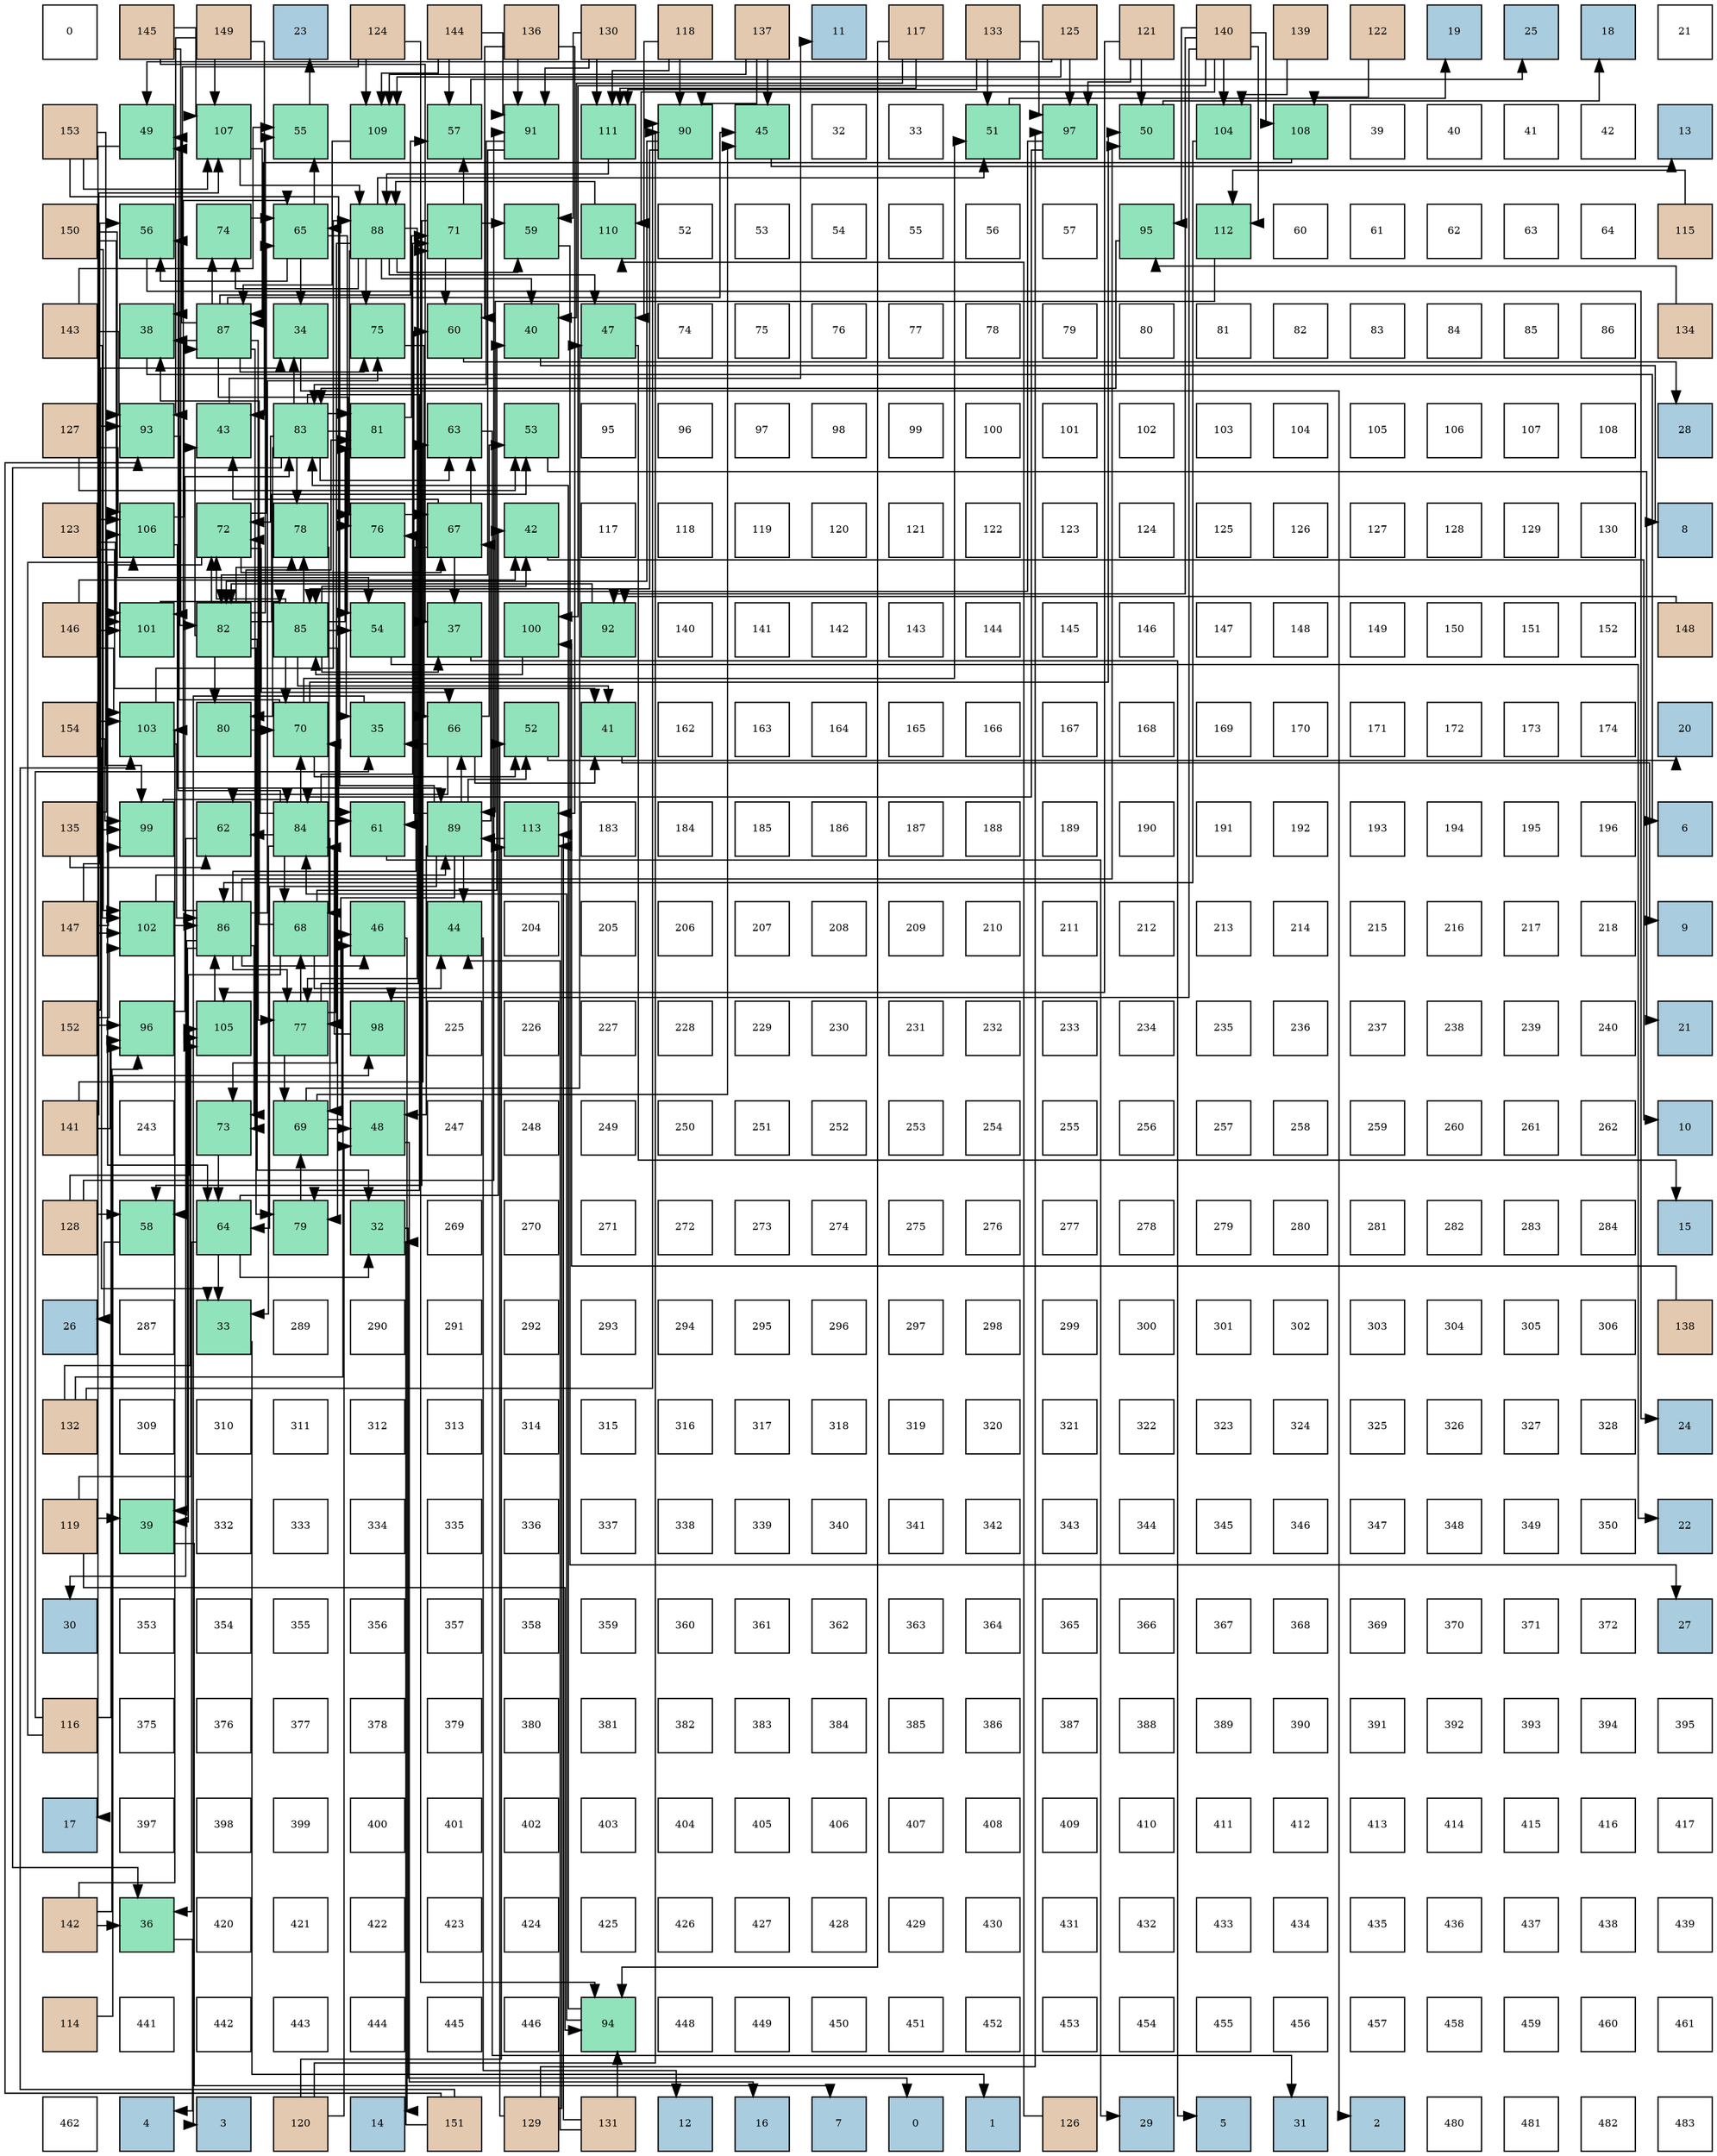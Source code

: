 digraph layout{
 rankdir=TB;
 splines=ortho;
 node [style=filled shape=square fixedsize=true width=0.6];
0[label="0", fontsize=8, fillcolor="#ffffff"];
1[label="145", fontsize=8, fillcolor="#e3c9af"];
2[label="149", fontsize=8, fillcolor="#e3c9af"];
3[label="23", fontsize=8, fillcolor="#a9ccde"];
4[label="124", fontsize=8, fillcolor="#e3c9af"];
5[label="144", fontsize=8, fillcolor="#e3c9af"];
6[label="136", fontsize=8, fillcolor="#e3c9af"];
7[label="130", fontsize=8, fillcolor="#e3c9af"];
8[label="118", fontsize=8, fillcolor="#e3c9af"];
9[label="137", fontsize=8, fillcolor="#e3c9af"];
10[label="11", fontsize=8, fillcolor="#a9ccde"];
11[label="117", fontsize=8, fillcolor="#e3c9af"];
12[label="133", fontsize=8, fillcolor="#e3c9af"];
13[label="125", fontsize=8, fillcolor="#e3c9af"];
14[label="121", fontsize=8, fillcolor="#e3c9af"];
15[label="140", fontsize=8, fillcolor="#e3c9af"];
16[label="139", fontsize=8, fillcolor="#e3c9af"];
17[label="122", fontsize=8, fillcolor="#e3c9af"];
18[label="19", fontsize=8, fillcolor="#a9ccde"];
19[label="25", fontsize=8, fillcolor="#a9ccde"];
20[label="18", fontsize=8, fillcolor="#a9ccde"];
21[label="21", fontsize=8, fillcolor="#ffffff"];
22[label="153", fontsize=8, fillcolor="#e3c9af"];
23[label="49", fontsize=8, fillcolor="#91e3bb"];
24[label="107", fontsize=8, fillcolor="#91e3bb"];
25[label="55", fontsize=8, fillcolor="#91e3bb"];
26[label="109", fontsize=8, fillcolor="#91e3bb"];
27[label="57", fontsize=8, fillcolor="#91e3bb"];
28[label="91", fontsize=8, fillcolor="#91e3bb"];
29[label="111", fontsize=8, fillcolor="#91e3bb"];
30[label="90", fontsize=8, fillcolor="#91e3bb"];
31[label="45", fontsize=8, fillcolor="#91e3bb"];
32[label="32", fontsize=8, fillcolor="#ffffff"];
33[label="33", fontsize=8, fillcolor="#ffffff"];
34[label="51", fontsize=8, fillcolor="#91e3bb"];
35[label="97", fontsize=8, fillcolor="#91e3bb"];
36[label="50", fontsize=8, fillcolor="#91e3bb"];
37[label="104", fontsize=8, fillcolor="#91e3bb"];
38[label="108", fontsize=8, fillcolor="#91e3bb"];
39[label="39", fontsize=8, fillcolor="#ffffff"];
40[label="40", fontsize=8, fillcolor="#ffffff"];
41[label="41", fontsize=8, fillcolor="#ffffff"];
42[label="42", fontsize=8, fillcolor="#ffffff"];
43[label="13", fontsize=8, fillcolor="#a9ccde"];
44[label="150", fontsize=8, fillcolor="#e3c9af"];
45[label="56", fontsize=8, fillcolor="#91e3bb"];
46[label="74", fontsize=8, fillcolor="#91e3bb"];
47[label="65", fontsize=8, fillcolor="#91e3bb"];
48[label="88", fontsize=8, fillcolor="#91e3bb"];
49[label="71", fontsize=8, fillcolor="#91e3bb"];
50[label="59", fontsize=8, fillcolor="#91e3bb"];
51[label="110", fontsize=8, fillcolor="#91e3bb"];
52[label="52", fontsize=8, fillcolor="#ffffff"];
53[label="53", fontsize=8, fillcolor="#ffffff"];
54[label="54", fontsize=8, fillcolor="#ffffff"];
55[label="55", fontsize=8, fillcolor="#ffffff"];
56[label="56", fontsize=8, fillcolor="#ffffff"];
57[label="57", fontsize=8, fillcolor="#ffffff"];
58[label="95", fontsize=8, fillcolor="#91e3bb"];
59[label="112", fontsize=8, fillcolor="#91e3bb"];
60[label="60", fontsize=8, fillcolor="#ffffff"];
61[label="61", fontsize=8, fillcolor="#ffffff"];
62[label="62", fontsize=8, fillcolor="#ffffff"];
63[label="63", fontsize=8, fillcolor="#ffffff"];
64[label="64", fontsize=8, fillcolor="#ffffff"];
65[label="115", fontsize=8, fillcolor="#e3c9af"];
66[label="143", fontsize=8, fillcolor="#e3c9af"];
67[label="38", fontsize=8, fillcolor="#91e3bb"];
68[label="87", fontsize=8, fillcolor="#91e3bb"];
69[label="34", fontsize=8, fillcolor="#91e3bb"];
70[label="75", fontsize=8, fillcolor="#91e3bb"];
71[label="60", fontsize=8, fillcolor="#91e3bb"];
72[label="40", fontsize=8, fillcolor="#91e3bb"];
73[label="47", fontsize=8, fillcolor="#91e3bb"];
74[label="74", fontsize=8, fillcolor="#ffffff"];
75[label="75", fontsize=8, fillcolor="#ffffff"];
76[label="76", fontsize=8, fillcolor="#ffffff"];
77[label="77", fontsize=8, fillcolor="#ffffff"];
78[label="78", fontsize=8, fillcolor="#ffffff"];
79[label="79", fontsize=8, fillcolor="#ffffff"];
80[label="80", fontsize=8, fillcolor="#ffffff"];
81[label="81", fontsize=8, fillcolor="#ffffff"];
82[label="82", fontsize=8, fillcolor="#ffffff"];
83[label="83", fontsize=8, fillcolor="#ffffff"];
84[label="84", fontsize=8, fillcolor="#ffffff"];
85[label="85", fontsize=8, fillcolor="#ffffff"];
86[label="86", fontsize=8, fillcolor="#ffffff"];
87[label="134", fontsize=8, fillcolor="#e3c9af"];
88[label="127", fontsize=8, fillcolor="#e3c9af"];
89[label="93", fontsize=8, fillcolor="#91e3bb"];
90[label="43", fontsize=8, fillcolor="#91e3bb"];
91[label="83", fontsize=8, fillcolor="#91e3bb"];
92[label="81", fontsize=8, fillcolor="#91e3bb"];
93[label="63", fontsize=8, fillcolor="#91e3bb"];
94[label="53", fontsize=8, fillcolor="#91e3bb"];
95[label="95", fontsize=8, fillcolor="#ffffff"];
96[label="96", fontsize=8, fillcolor="#ffffff"];
97[label="97", fontsize=8, fillcolor="#ffffff"];
98[label="98", fontsize=8, fillcolor="#ffffff"];
99[label="99", fontsize=8, fillcolor="#ffffff"];
100[label="100", fontsize=8, fillcolor="#ffffff"];
101[label="101", fontsize=8, fillcolor="#ffffff"];
102[label="102", fontsize=8, fillcolor="#ffffff"];
103[label="103", fontsize=8, fillcolor="#ffffff"];
104[label="104", fontsize=8, fillcolor="#ffffff"];
105[label="105", fontsize=8, fillcolor="#ffffff"];
106[label="106", fontsize=8, fillcolor="#ffffff"];
107[label="107", fontsize=8, fillcolor="#ffffff"];
108[label="108", fontsize=8, fillcolor="#ffffff"];
109[label="28", fontsize=8, fillcolor="#a9ccde"];
110[label="123", fontsize=8, fillcolor="#e3c9af"];
111[label="106", fontsize=8, fillcolor="#91e3bb"];
112[label="72", fontsize=8, fillcolor="#91e3bb"];
113[label="78", fontsize=8, fillcolor="#91e3bb"];
114[label="76", fontsize=8, fillcolor="#91e3bb"];
115[label="67", fontsize=8, fillcolor="#91e3bb"];
116[label="42", fontsize=8, fillcolor="#91e3bb"];
117[label="117", fontsize=8, fillcolor="#ffffff"];
118[label="118", fontsize=8, fillcolor="#ffffff"];
119[label="119", fontsize=8, fillcolor="#ffffff"];
120[label="120", fontsize=8, fillcolor="#ffffff"];
121[label="121", fontsize=8, fillcolor="#ffffff"];
122[label="122", fontsize=8, fillcolor="#ffffff"];
123[label="123", fontsize=8, fillcolor="#ffffff"];
124[label="124", fontsize=8, fillcolor="#ffffff"];
125[label="125", fontsize=8, fillcolor="#ffffff"];
126[label="126", fontsize=8, fillcolor="#ffffff"];
127[label="127", fontsize=8, fillcolor="#ffffff"];
128[label="128", fontsize=8, fillcolor="#ffffff"];
129[label="129", fontsize=8, fillcolor="#ffffff"];
130[label="130", fontsize=8, fillcolor="#ffffff"];
131[label="8", fontsize=8, fillcolor="#a9ccde"];
132[label="146", fontsize=8, fillcolor="#e3c9af"];
133[label="101", fontsize=8, fillcolor="#91e3bb"];
134[label="82", fontsize=8, fillcolor="#91e3bb"];
135[label="85", fontsize=8, fillcolor="#91e3bb"];
136[label="54", fontsize=8, fillcolor="#91e3bb"];
137[label="37", fontsize=8, fillcolor="#91e3bb"];
138[label="100", fontsize=8, fillcolor="#91e3bb"];
139[label="92", fontsize=8, fillcolor="#91e3bb"];
140[label="140", fontsize=8, fillcolor="#ffffff"];
141[label="141", fontsize=8, fillcolor="#ffffff"];
142[label="142", fontsize=8, fillcolor="#ffffff"];
143[label="143", fontsize=8, fillcolor="#ffffff"];
144[label="144", fontsize=8, fillcolor="#ffffff"];
145[label="145", fontsize=8, fillcolor="#ffffff"];
146[label="146", fontsize=8, fillcolor="#ffffff"];
147[label="147", fontsize=8, fillcolor="#ffffff"];
148[label="148", fontsize=8, fillcolor="#ffffff"];
149[label="149", fontsize=8, fillcolor="#ffffff"];
150[label="150", fontsize=8, fillcolor="#ffffff"];
151[label="151", fontsize=8, fillcolor="#ffffff"];
152[label="152", fontsize=8, fillcolor="#ffffff"];
153[label="148", fontsize=8, fillcolor="#e3c9af"];
154[label="154", fontsize=8, fillcolor="#e3c9af"];
155[label="103", fontsize=8, fillcolor="#91e3bb"];
156[label="80", fontsize=8, fillcolor="#91e3bb"];
157[label="70", fontsize=8, fillcolor="#91e3bb"];
158[label="35", fontsize=8, fillcolor="#91e3bb"];
159[label="66", fontsize=8, fillcolor="#91e3bb"];
160[label="52", fontsize=8, fillcolor="#91e3bb"];
161[label="41", fontsize=8, fillcolor="#91e3bb"];
162[label="162", fontsize=8, fillcolor="#ffffff"];
163[label="163", fontsize=8, fillcolor="#ffffff"];
164[label="164", fontsize=8, fillcolor="#ffffff"];
165[label="165", fontsize=8, fillcolor="#ffffff"];
166[label="166", fontsize=8, fillcolor="#ffffff"];
167[label="167", fontsize=8, fillcolor="#ffffff"];
168[label="168", fontsize=8, fillcolor="#ffffff"];
169[label="169", fontsize=8, fillcolor="#ffffff"];
170[label="170", fontsize=8, fillcolor="#ffffff"];
171[label="171", fontsize=8, fillcolor="#ffffff"];
172[label="172", fontsize=8, fillcolor="#ffffff"];
173[label="173", fontsize=8, fillcolor="#ffffff"];
174[label="174", fontsize=8, fillcolor="#ffffff"];
175[label="20", fontsize=8, fillcolor="#a9ccde"];
176[label="135", fontsize=8, fillcolor="#e3c9af"];
177[label="99", fontsize=8, fillcolor="#91e3bb"];
178[label="62", fontsize=8, fillcolor="#91e3bb"];
179[label="84", fontsize=8, fillcolor="#91e3bb"];
180[label="61", fontsize=8, fillcolor="#91e3bb"];
181[label="89", fontsize=8, fillcolor="#91e3bb"];
182[label="113", fontsize=8, fillcolor="#91e3bb"];
183[label="183", fontsize=8, fillcolor="#ffffff"];
184[label="184", fontsize=8, fillcolor="#ffffff"];
185[label="185", fontsize=8, fillcolor="#ffffff"];
186[label="186", fontsize=8, fillcolor="#ffffff"];
187[label="187", fontsize=8, fillcolor="#ffffff"];
188[label="188", fontsize=8, fillcolor="#ffffff"];
189[label="189", fontsize=8, fillcolor="#ffffff"];
190[label="190", fontsize=8, fillcolor="#ffffff"];
191[label="191", fontsize=8, fillcolor="#ffffff"];
192[label="192", fontsize=8, fillcolor="#ffffff"];
193[label="193", fontsize=8, fillcolor="#ffffff"];
194[label="194", fontsize=8, fillcolor="#ffffff"];
195[label="195", fontsize=8, fillcolor="#ffffff"];
196[label="196", fontsize=8, fillcolor="#ffffff"];
197[label="6", fontsize=8, fillcolor="#a9ccde"];
198[label="147", fontsize=8, fillcolor="#e3c9af"];
199[label="102", fontsize=8, fillcolor="#91e3bb"];
200[label="86", fontsize=8, fillcolor="#91e3bb"];
201[label="68", fontsize=8, fillcolor="#91e3bb"];
202[label="46", fontsize=8, fillcolor="#91e3bb"];
203[label="44", fontsize=8, fillcolor="#91e3bb"];
204[label="204", fontsize=8, fillcolor="#ffffff"];
205[label="205", fontsize=8, fillcolor="#ffffff"];
206[label="206", fontsize=8, fillcolor="#ffffff"];
207[label="207", fontsize=8, fillcolor="#ffffff"];
208[label="208", fontsize=8, fillcolor="#ffffff"];
209[label="209", fontsize=8, fillcolor="#ffffff"];
210[label="210", fontsize=8, fillcolor="#ffffff"];
211[label="211", fontsize=8, fillcolor="#ffffff"];
212[label="212", fontsize=8, fillcolor="#ffffff"];
213[label="213", fontsize=8, fillcolor="#ffffff"];
214[label="214", fontsize=8, fillcolor="#ffffff"];
215[label="215", fontsize=8, fillcolor="#ffffff"];
216[label="216", fontsize=8, fillcolor="#ffffff"];
217[label="217", fontsize=8, fillcolor="#ffffff"];
218[label="218", fontsize=8, fillcolor="#ffffff"];
219[label="9", fontsize=8, fillcolor="#a9ccde"];
220[label="152", fontsize=8, fillcolor="#e3c9af"];
221[label="96", fontsize=8, fillcolor="#91e3bb"];
222[label="105", fontsize=8, fillcolor="#91e3bb"];
223[label="77", fontsize=8, fillcolor="#91e3bb"];
224[label="98", fontsize=8, fillcolor="#91e3bb"];
225[label="225", fontsize=8, fillcolor="#ffffff"];
226[label="226", fontsize=8, fillcolor="#ffffff"];
227[label="227", fontsize=8, fillcolor="#ffffff"];
228[label="228", fontsize=8, fillcolor="#ffffff"];
229[label="229", fontsize=8, fillcolor="#ffffff"];
230[label="230", fontsize=8, fillcolor="#ffffff"];
231[label="231", fontsize=8, fillcolor="#ffffff"];
232[label="232", fontsize=8, fillcolor="#ffffff"];
233[label="233", fontsize=8, fillcolor="#ffffff"];
234[label="234", fontsize=8, fillcolor="#ffffff"];
235[label="235", fontsize=8, fillcolor="#ffffff"];
236[label="236", fontsize=8, fillcolor="#ffffff"];
237[label="237", fontsize=8, fillcolor="#ffffff"];
238[label="238", fontsize=8, fillcolor="#ffffff"];
239[label="239", fontsize=8, fillcolor="#ffffff"];
240[label="240", fontsize=8, fillcolor="#ffffff"];
241[label="21", fontsize=8, fillcolor="#a9ccde"];
242[label="141", fontsize=8, fillcolor="#e3c9af"];
243[label="243", fontsize=8, fillcolor="#ffffff"];
244[label="73", fontsize=8, fillcolor="#91e3bb"];
245[label="69", fontsize=8, fillcolor="#91e3bb"];
246[label="48", fontsize=8, fillcolor="#91e3bb"];
247[label="247", fontsize=8, fillcolor="#ffffff"];
248[label="248", fontsize=8, fillcolor="#ffffff"];
249[label="249", fontsize=8, fillcolor="#ffffff"];
250[label="250", fontsize=8, fillcolor="#ffffff"];
251[label="251", fontsize=8, fillcolor="#ffffff"];
252[label="252", fontsize=8, fillcolor="#ffffff"];
253[label="253", fontsize=8, fillcolor="#ffffff"];
254[label="254", fontsize=8, fillcolor="#ffffff"];
255[label="255", fontsize=8, fillcolor="#ffffff"];
256[label="256", fontsize=8, fillcolor="#ffffff"];
257[label="257", fontsize=8, fillcolor="#ffffff"];
258[label="258", fontsize=8, fillcolor="#ffffff"];
259[label="259", fontsize=8, fillcolor="#ffffff"];
260[label="260", fontsize=8, fillcolor="#ffffff"];
261[label="261", fontsize=8, fillcolor="#ffffff"];
262[label="262", fontsize=8, fillcolor="#ffffff"];
263[label="10", fontsize=8, fillcolor="#a9ccde"];
264[label="128", fontsize=8, fillcolor="#e3c9af"];
265[label="58", fontsize=8, fillcolor="#91e3bb"];
266[label="64", fontsize=8, fillcolor="#91e3bb"];
267[label="79", fontsize=8, fillcolor="#91e3bb"];
268[label="32", fontsize=8, fillcolor="#91e3bb"];
269[label="269", fontsize=8, fillcolor="#ffffff"];
270[label="270", fontsize=8, fillcolor="#ffffff"];
271[label="271", fontsize=8, fillcolor="#ffffff"];
272[label="272", fontsize=8, fillcolor="#ffffff"];
273[label="273", fontsize=8, fillcolor="#ffffff"];
274[label="274", fontsize=8, fillcolor="#ffffff"];
275[label="275", fontsize=8, fillcolor="#ffffff"];
276[label="276", fontsize=8, fillcolor="#ffffff"];
277[label="277", fontsize=8, fillcolor="#ffffff"];
278[label="278", fontsize=8, fillcolor="#ffffff"];
279[label="279", fontsize=8, fillcolor="#ffffff"];
280[label="280", fontsize=8, fillcolor="#ffffff"];
281[label="281", fontsize=8, fillcolor="#ffffff"];
282[label="282", fontsize=8, fillcolor="#ffffff"];
283[label="283", fontsize=8, fillcolor="#ffffff"];
284[label="284", fontsize=8, fillcolor="#ffffff"];
285[label="15", fontsize=8, fillcolor="#a9ccde"];
286[label="26", fontsize=8, fillcolor="#a9ccde"];
287[label="287", fontsize=8, fillcolor="#ffffff"];
288[label="33", fontsize=8, fillcolor="#91e3bb"];
289[label="289", fontsize=8, fillcolor="#ffffff"];
290[label="290", fontsize=8, fillcolor="#ffffff"];
291[label="291", fontsize=8, fillcolor="#ffffff"];
292[label="292", fontsize=8, fillcolor="#ffffff"];
293[label="293", fontsize=8, fillcolor="#ffffff"];
294[label="294", fontsize=8, fillcolor="#ffffff"];
295[label="295", fontsize=8, fillcolor="#ffffff"];
296[label="296", fontsize=8, fillcolor="#ffffff"];
297[label="297", fontsize=8, fillcolor="#ffffff"];
298[label="298", fontsize=8, fillcolor="#ffffff"];
299[label="299", fontsize=8, fillcolor="#ffffff"];
300[label="300", fontsize=8, fillcolor="#ffffff"];
301[label="301", fontsize=8, fillcolor="#ffffff"];
302[label="302", fontsize=8, fillcolor="#ffffff"];
303[label="303", fontsize=8, fillcolor="#ffffff"];
304[label="304", fontsize=8, fillcolor="#ffffff"];
305[label="305", fontsize=8, fillcolor="#ffffff"];
306[label="306", fontsize=8, fillcolor="#ffffff"];
307[label="138", fontsize=8, fillcolor="#e3c9af"];
308[label="132", fontsize=8, fillcolor="#e3c9af"];
309[label="309", fontsize=8, fillcolor="#ffffff"];
310[label="310", fontsize=8, fillcolor="#ffffff"];
311[label="311", fontsize=8, fillcolor="#ffffff"];
312[label="312", fontsize=8, fillcolor="#ffffff"];
313[label="313", fontsize=8, fillcolor="#ffffff"];
314[label="314", fontsize=8, fillcolor="#ffffff"];
315[label="315", fontsize=8, fillcolor="#ffffff"];
316[label="316", fontsize=8, fillcolor="#ffffff"];
317[label="317", fontsize=8, fillcolor="#ffffff"];
318[label="318", fontsize=8, fillcolor="#ffffff"];
319[label="319", fontsize=8, fillcolor="#ffffff"];
320[label="320", fontsize=8, fillcolor="#ffffff"];
321[label="321", fontsize=8, fillcolor="#ffffff"];
322[label="322", fontsize=8, fillcolor="#ffffff"];
323[label="323", fontsize=8, fillcolor="#ffffff"];
324[label="324", fontsize=8, fillcolor="#ffffff"];
325[label="325", fontsize=8, fillcolor="#ffffff"];
326[label="326", fontsize=8, fillcolor="#ffffff"];
327[label="327", fontsize=8, fillcolor="#ffffff"];
328[label="328", fontsize=8, fillcolor="#ffffff"];
329[label="24", fontsize=8, fillcolor="#a9ccde"];
330[label="119", fontsize=8, fillcolor="#e3c9af"];
331[label="39", fontsize=8, fillcolor="#91e3bb"];
332[label="332", fontsize=8, fillcolor="#ffffff"];
333[label="333", fontsize=8, fillcolor="#ffffff"];
334[label="334", fontsize=8, fillcolor="#ffffff"];
335[label="335", fontsize=8, fillcolor="#ffffff"];
336[label="336", fontsize=8, fillcolor="#ffffff"];
337[label="337", fontsize=8, fillcolor="#ffffff"];
338[label="338", fontsize=8, fillcolor="#ffffff"];
339[label="339", fontsize=8, fillcolor="#ffffff"];
340[label="340", fontsize=8, fillcolor="#ffffff"];
341[label="341", fontsize=8, fillcolor="#ffffff"];
342[label="342", fontsize=8, fillcolor="#ffffff"];
343[label="343", fontsize=8, fillcolor="#ffffff"];
344[label="344", fontsize=8, fillcolor="#ffffff"];
345[label="345", fontsize=8, fillcolor="#ffffff"];
346[label="346", fontsize=8, fillcolor="#ffffff"];
347[label="347", fontsize=8, fillcolor="#ffffff"];
348[label="348", fontsize=8, fillcolor="#ffffff"];
349[label="349", fontsize=8, fillcolor="#ffffff"];
350[label="350", fontsize=8, fillcolor="#ffffff"];
351[label="22", fontsize=8, fillcolor="#a9ccde"];
352[label="30", fontsize=8, fillcolor="#a9ccde"];
353[label="353", fontsize=8, fillcolor="#ffffff"];
354[label="354", fontsize=8, fillcolor="#ffffff"];
355[label="355", fontsize=8, fillcolor="#ffffff"];
356[label="356", fontsize=8, fillcolor="#ffffff"];
357[label="357", fontsize=8, fillcolor="#ffffff"];
358[label="358", fontsize=8, fillcolor="#ffffff"];
359[label="359", fontsize=8, fillcolor="#ffffff"];
360[label="360", fontsize=8, fillcolor="#ffffff"];
361[label="361", fontsize=8, fillcolor="#ffffff"];
362[label="362", fontsize=8, fillcolor="#ffffff"];
363[label="363", fontsize=8, fillcolor="#ffffff"];
364[label="364", fontsize=8, fillcolor="#ffffff"];
365[label="365", fontsize=8, fillcolor="#ffffff"];
366[label="366", fontsize=8, fillcolor="#ffffff"];
367[label="367", fontsize=8, fillcolor="#ffffff"];
368[label="368", fontsize=8, fillcolor="#ffffff"];
369[label="369", fontsize=8, fillcolor="#ffffff"];
370[label="370", fontsize=8, fillcolor="#ffffff"];
371[label="371", fontsize=8, fillcolor="#ffffff"];
372[label="372", fontsize=8, fillcolor="#ffffff"];
373[label="27", fontsize=8, fillcolor="#a9ccde"];
374[label="116", fontsize=8, fillcolor="#e3c9af"];
375[label="375", fontsize=8, fillcolor="#ffffff"];
376[label="376", fontsize=8, fillcolor="#ffffff"];
377[label="377", fontsize=8, fillcolor="#ffffff"];
378[label="378", fontsize=8, fillcolor="#ffffff"];
379[label="379", fontsize=8, fillcolor="#ffffff"];
380[label="380", fontsize=8, fillcolor="#ffffff"];
381[label="381", fontsize=8, fillcolor="#ffffff"];
382[label="382", fontsize=8, fillcolor="#ffffff"];
383[label="383", fontsize=8, fillcolor="#ffffff"];
384[label="384", fontsize=8, fillcolor="#ffffff"];
385[label="385", fontsize=8, fillcolor="#ffffff"];
386[label="386", fontsize=8, fillcolor="#ffffff"];
387[label="387", fontsize=8, fillcolor="#ffffff"];
388[label="388", fontsize=8, fillcolor="#ffffff"];
389[label="389", fontsize=8, fillcolor="#ffffff"];
390[label="390", fontsize=8, fillcolor="#ffffff"];
391[label="391", fontsize=8, fillcolor="#ffffff"];
392[label="392", fontsize=8, fillcolor="#ffffff"];
393[label="393", fontsize=8, fillcolor="#ffffff"];
394[label="394", fontsize=8, fillcolor="#ffffff"];
395[label="395", fontsize=8, fillcolor="#ffffff"];
396[label="17", fontsize=8, fillcolor="#a9ccde"];
397[label="397", fontsize=8, fillcolor="#ffffff"];
398[label="398", fontsize=8, fillcolor="#ffffff"];
399[label="399", fontsize=8, fillcolor="#ffffff"];
400[label="400", fontsize=8, fillcolor="#ffffff"];
401[label="401", fontsize=8, fillcolor="#ffffff"];
402[label="402", fontsize=8, fillcolor="#ffffff"];
403[label="403", fontsize=8, fillcolor="#ffffff"];
404[label="404", fontsize=8, fillcolor="#ffffff"];
405[label="405", fontsize=8, fillcolor="#ffffff"];
406[label="406", fontsize=8, fillcolor="#ffffff"];
407[label="407", fontsize=8, fillcolor="#ffffff"];
408[label="408", fontsize=8, fillcolor="#ffffff"];
409[label="409", fontsize=8, fillcolor="#ffffff"];
410[label="410", fontsize=8, fillcolor="#ffffff"];
411[label="411", fontsize=8, fillcolor="#ffffff"];
412[label="412", fontsize=8, fillcolor="#ffffff"];
413[label="413", fontsize=8, fillcolor="#ffffff"];
414[label="414", fontsize=8, fillcolor="#ffffff"];
415[label="415", fontsize=8, fillcolor="#ffffff"];
416[label="416", fontsize=8, fillcolor="#ffffff"];
417[label="417", fontsize=8, fillcolor="#ffffff"];
418[label="142", fontsize=8, fillcolor="#e3c9af"];
419[label="36", fontsize=8, fillcolor="#91e3bb"];
420[label="420", fontsize=8, fillcolor="#ffffff"];
421[label="421", fontsize=8, fillcolor="#ffffff"];
422[label="422", fontsize=8, fillcolor="#ffffff"];
423[label="423", fontsize=8, fillcolor="#ffffff"];
424[label="424", fontsize=8, fillcolor="#ffffff"];
425[label="425", fontsize=8, fillcolor="#ffffff"];
426[label="426", fontsize=8, fillcolor="#ffffff"];
427[label="427", fontsize=8, fillcolor="#ffffff"];
428[label="428", fontsize=8, fillcolor="#ffffff"];
429[label="429", fontsize=8, fillcolor="#ffffff"];
430[label="430", fontsize=8, fillcolor="#ffffff"];
431[label="431", fontsize=8, fillcolor="#ffffff"];
432[label="432", fontsize=8, fillcolor="#ffffff"];
433[label="433", fontsize=8, fillcolor="#ffffff"];
434[label="434", fontsize=8, fillcolor="#ffffff"];
435[label="435", fontsize=8, fillcolor="#ffffff"];
436[label="436", fontsize=8, fillcolor="#ffffff"];
437[label="437", fontsize=8, fillcolor="#ffffff"];
438[label="438", fontsize=8, fillcolor="#ffffff"];
439[label="439", fontsize=8, fillcolor="#ffffff"];
440[label="114", fontsize=8, fillcolor="#e3c9af"];
441[label="441", fontsize=8, fillcolor="#ffffff"];
442[label="442", fontsize=8, fillcolor="#ffffff"];
443[label="443", fontsize=8, fillcolor="#ffffff"];
444[label="444", fontsize=8, fillcolor="#ffffff"];
445[label="445", fontsize=8, fillcolor="#ffffff"];
446[label="446", fontsize=8, fillcolor="#ffffff"];
447[label="94", fontsize=8, fillcolor="#91e3bb"];
448[label="448", fontsize=8, fillcolor="#ffffff"];
449[label="449", fontsize=8, fillcolor="#ffffff"];
450[label="450", fontsize=8, fillcolor="#ffffff"];
451[label="451", fontsize=8, fillcolor="#ffffff"];
452[label="452", fontsize=8, fillcolor="#ffffff"];
453[label="453", fontsize=8, fillcolor="#ffffff"];
454[label="454", fontsize=8, fillcolor="#ffffff"];
455[label="455", fontsize=8, fillcolor="#ffffff"];
456[label="456", fontsize=8, fillcolor="#ffffff"];
457[label="457", fontsize=8, fillcolor="#ffffff"];
458[label="458", fontsize=8, fillcolor="#ffffff"];
459[label="459", fontsize=8, fillcolor="#ffffff"];
460[label="460", fontsize=8, fillcolor="#ffffff"];
461[label="461", fontsize=8, fillcolor="#ffffff"];
462[label="462", fontsize=8, fillcolor="#ffffff"];
463[label="4", fontsize=8, fillcolor="#a9ccde"];
464[label="3", fontsize=8, fillcolor="#a9ccde"];
465[label="120", fontsize=8, fillcolor="#e3c9af"];
466[label="14", fontsize=8, fillcolor="#a9ccde"];
467[label="151", fontsize=8, fillcolor="#e3c9af"];
468[label="129", fontsize=8, fillcolor="#e3c9af"];
469[label="131", fontsize=8, fillcolor="#e3c9af"];
470[label="12", fontsize=8, fillcolor="#a9ccde"];
471[label="16", fontsize=8, fillcolor="#a9ccde"];
472[label="7", fontsize=8, fillcolor="#a9ccde"];
473[label="0", fontsize=8, fillcolor="#a9ccde"];
474[label="1", fontsize=8, fillcolor="#a9ccde"];
475[label="126", fontsize=8, fillcolor="#e3c9af"];
476[label="29", fontsize=8, fillcolor="#a9ccde"];
477[label="5", fontsize=8, fillcolor="#a9ccde"];
478[label="31", fontsize=8, fillcolor="#a9ccde"];
479[label="2", fontsize=8, fillcolor="#a9ccde"];
480[label="480", fontsize=8, fillcolor="#ffffff"];
481[label="481", fontsize=8, fillcolor="#ffffff"];
482[label="482", fontsize=8, fillcolor="#ffffff"];
483[label="483", fontsize=8, fillcolor="#ffffff"];
edge [constraint=false, style=vis];268 -> 473;
288 -> 474;
69 -> 479;
158 -> 464;
419 -> 463;
137 -> 477;
67 -> 197;
331 -> 472;
72 -> 131;
161 -> 219;
116 -> 263;
90 -> 10;
203 -> 470;
31 -> 43;
202 -> 466;
73 -> 285;
246 -> 471;
23 -> 396;
36 -> 20;
34 -> 18;
160 -> 175;
94 -> 241;
136 -> 351;
25 -> 3;
45 -> 329;
27 -> 19;
265 -> 286;
50 -> 373;
71 -> 109;
180 -> 476;
178 -> 352;
93 -> 478;
266 -> 268;
266 -> 288;
266 -> 419;
266 -> 116;
47 -> 69;
47 -> 136;
47 -> 25;
47 -> 45;
159 -> 158;
159 -> 161;
159 -> 94;
159 -> 178;
115 -> 137;
115 -> 90;
115 -> 180;
115 -> 93;
201 -> 67;
201 -> 331;
201 -> 72;
201 -> 203;
245 -> 31;
245 -> 202;
245 -> 73;
245 -> 246;
157 -> 23;
157 -> 36;
157 -> 34;
157 -> 160;
49 -> 27;
49 -> 265;
49 -> 50;
49 -> 71;
112 -> 266;
112 -> 47;
112 -> 159;
112 -> 115;
244 -> 266;
46 -> 47;
70 -> 159;
114 -> 115;
223 -> 201;
223 -> 245;
223 -> 157;
223 -> 49;
113 -> 201;
267 -> 245;
156 -> 157;
92 -> 49;
134 -> 268;
134 -> 90;
134 -> 94;
134 -> 25;
134 -> 112;
134 -> 113;
134 -> 267;
134 -> 156;
134 -> 92;
91 -> 69;
91 -> 158;
91 -> 419;
91 -> 93;
91 -> 112;
91 -> 113;
91 -> 267;
91 -> 156;
91 -> 92;
179 -> 288;
179 -> 45;
179 -> 180;
179 -> 178;
179 -> 201;
179 -> 245;
179 -> 157;
179 -> 49;
179 -> 112;
135 -> 137;
135 -> 161;
135 -> 116;
135 -> 136;
135 -> 157;
135 -> 112;
135 -> 113;
135 -> 267;
135 -> 92;
200 -> 331;
200 -> 202;
200 -> 36;
200 -> 265;
200 -> 47;
200 -> 244;
200 -> 70;
200 -> 114;
200 -> 223;
68 -> 67;
68 -> 31;
68 -> 23;
68 -> 27;
68 -> 244;
68 -> 46;
68 -> 70;
68 -> 114;
68 -> 223;
48 -> 72;
48 -> 73;
48 -> 34;
48 -> 50;
48 -> 244;
48 -> 46;
48 -> 70;
48 -> 114;
48 -> 223;
181 -> 203;
181 -> 246;
181 -> 160;
181 -> 71;
181 -> 266;
181 -> 47;
181 -> 159;
181 -> 115;
181 -> 223;
30 -> 134;
30 -> 135;
28 -> 134;
28 -> 91;
139 -> 134;
89 -> 134;
447 -> 91;
447 -> 179;
58 -> 91;
221 -> 91;
35 -> 179;
35 -> 135;
224 -> 179;
177 -> 179;
138 -> 135;
133 -> 135;
199 -> 200;
199 -> 181;
155 -> 200;
155 -> 48;
37 -> 200;
222 -> 200;
111 -> 68;
111 -> 181;
24 -> 68;
24 -> 48;
38 -> 68;
26 -> 68;
51 -> 48;
29 -> 48;
59 -> 181;
182 -> 181;
440 -> 224;
65 -> 59;
374 -> 158;
374 -> 221;
374 -> 111;
11 -> 72;
11 -> 447;
11 -> 29;
8 -> 73;
8 -> 30;
8 -> 29;
330 -> 331;
330 -> 447;
330 -> 222;
465 -> 246;
465 -> 30;
465 -> 182;
14 -> 36;
14 -> 35;
14 -> 222;
17 -> 38;
110 -> 161;
110 -> 133;
110 -> 111;
4 -> 67;
4 -> 447;
4 -> 26;
13 -> 23;
13 -> 35;
13 -> 26;
475 -> 51;
88 -> 94;
88 -> 89;
88 -> 111;
264 -> 265;
264 -> 28;
264 -> 222;
468 -> 160;
468 -> 35;
468 -> 182;
7 -> 50;
7 -> 28;
7 -> 29;
469 -> 203;
469 -> 447;
469 -> 182;
308 -> 202;
308 -> 30;
308 -> 222;
12 -> 34;
12 -> 35;
12 -> 29;
87 -> 58;
176 -> 178;
176 -> 177;
176 -> 111;
6 -> 71;
6 -> 28;
6 -> 182;
9 -> 31;
9 -> 30;
9 -> 26;
307 -> 138;
16 -> 37;
15 -> 139;
15 -> 58;
15 -> 224;
15 -> 138;
15 -> 37;
15 -> 38;
15 -> 51;
15 -> 59;
242 -> 93;
242 -> 221;
242 -> 24;
418 -> 419;
418 -> 221;
418 -> 155;
66 -> 25;
66 -> 89;
66 -> 199;
5 -> 27;
5 -> 28;
5 -> 26;
1 -> 137;
1 -> 133;
1 -> 24;
132 -> 116;
132 -> 133;
132 -> 155;
198 -> 45;
198 -> 177;
198 -> 199;
153 -> 139;
2 -> 90;
2 -> 89;
2 -> 24;
44 -> 136;
44 -> 133;
44 -> 199;
467 -> 268;
467 -> 89;
467 -> 155;
220 -> 69;
220 -> 221;
220 -> 199;
22 -> 180;
22 -> 177;
22 -> 24;
154 -> 288;
154 -> 177;
154 -> 155;
edge [constraint=true, style=invis];
0 -> 22 -> 44 -> 66 -> 88 -> 110 -> 132 -> 154 -> 176 -> 198 -> 220 -> 242 -> 264 -> 286 -> 308 -> 330 -> 352 -> 374 -> 396 -> 418 -> 440 -> 462;
1 -> 23 -> 45 -> 67 -> 89 -> 111 -> 133 -> 155 -> 177 -> 199 -> 221 -> 243 -> 265 -> 287 -> 309 -> 331 -> 353 -> 375 -> 397 -> 419 -> 441 -> 463;
2 -> 24 -> 46 -> 68 -> 90 -> 112 -> 134 -> 156 -> 178 -> 200 -> 222 -> 244 -> 266 -> 288 -> 310 -> 332 -> 354 -> 376 -> 398 -> 420 -> 442 -> 464;
3 -> 25 -> 47 -> 69 -> 91 -> 113 -> 135 -> 157 -> 179 -> 201 -> 223 -> 245 -> 267 -> 289 -> 311 -> 333 -> 355 -> 377 -> 399 -> 421 -> 443 -> 465;
4 -> 26 -> 48 -> 70 -> 92 -> 114 -> 136 -> 158 -> 180 -> 202 -> 224 -> 246 -> 268 -> 290 -> 312 -> 334 -> 356 -> 378 -> 400 -> 422 -> 444 -> 466;
5 -> 27 -> 49 -> 71 -> 93 -> 115 -> 137 -> 159 -> 181 -> 203 -> 225 -> 247 -> 269 -> 291 -> 313 -> 335 -> 357 -> 379 -> 401 -> 423 -> 445 -> 467;
6 -> 28 -> 50 -> 72 -> 94 -> 116 -> 138 -> 160 -> 182 -> 204 -> 226 -> 248 -> 270 -> 292 -> 314 -> 336 -> 358 -> 380 -> 402 -> 424 -> 446 -> 468;
7 -> 29 -> 51 -> 73 -> 95 -> 117 -> 139 -> 161 -> 183 -> 205 -> 227 -> 249 -> 271 -> 293 -> 315 -> 337 -> 359 -> 381 -> 403 -> 425 -> 447 -> 469;
8 -> 30 -> 52 -> 74 -> 96 -> 118 -> 140 -> 162 -> 184 -> 206 -> 228 -> 250 -> 272 -> 294 -> 316 -> 338 -> 360 -> 382 -> 404 -> 426 -> 448 -> 470;
9 -> 31 -> 53 -> 75 -> 97 -> 119 -> 141 -> 163 -> 185 -> 207 -> 229 -> 251 -> 273 -> 295 -> 317 -> 339 -> 361 -> 383 -> 405 -> 427 -> 449 -> 471;
10 -> 32 -> 54 -> 76 -> 98 -> 120 -> 142 -> 164 -> 186 -> 208 -> 230 -> 252 -> 274 -> 296 -> 318 -> 340 -> 362 -> 384 -> 406 -> 428 -> 450 -> 472;
11 -> 33 -> 55 -> 77 -> 99 -> 121 -> 143 -> 165 -> 187 -> 209 -> 231 -> 253 -> 275 -> 297 -> 319 -> 341 -> 363 -> 385 -> 407 -> 429 -> 451 -> 473;
12 -> 34 -> 56 -> 78 -> 100 -> 122 -> 144 -> 166 -> 188 -> 210 -> 232 -> 254 -> 276 -> 298 -> 320 -> 342 -> 364 -> 386 -> 408 -> 430 -> 452 -> 474;
13 -> 35 -> 57 -> 79 -> 101 -> 123 -> 145 -> 167 -> 189 -> 211 -> 233 -> 255 -> 277 -> 299 -> 321 -> 343 -> 365 -> 387 -> 409 -> 431 -> 453 -> 475;
14 -> 36 -> 58 -> 80 -> 102 -> 124 -> 146 -> 168 -> 190 -> 212 -> 234 -> 256 -> 278 -> 300 -> 322 -> 344 -> 366 -> 388 -> 410 -> 432 -> 454 -> 476;
15 -> 37 -> 59 -> 81 -> 103 -> 125 -> 147 -> 169 -> 191 -> 213 -> 235 -> 257 -> 279 -> 301 -> 323 -> 345 -> 367 -> 389 -> 411 -> 433 -> 455 -> 477;
16 -> 38 -> 60 -> 82 -> 104 -> 126 -> 148 -> 170 -> 192 -> 214 -> 236 -> 258 -> 280 -> 302 -> 324 -> 346 -> 368 -> 390 -> 412 -> 434 -> 456 -> 478;
17 -> 39 -> 61 -> 83 -> 105 -> 127 -> 149 -> 171 -> 193 -> 215 -> 237 -> 259 -> 281 -> 303 -> 325 -> 347 -> 369 -> 391 -> 413 -> 435 -> 457 -> 479;
18 -> 40 -> 62 -> 84 -> 106 -> 128 -> 150 -> 172 -> 194 -> 216 -> 238 -> 260 -> 282 -> 304 -> 326 -> 348 -> 370 -> 392 -> 414 -> 436 -> 458 -> 480;
19 -> 41 -> 63 -> 85 -> 107 -> 129 -> 151 -> 173 -> 195 -> 217 -> 239 -> 261 -> 283 -> 305 -> 327 -> 349 -> 371 -> 393 -> 415 -> 437 -> 459 -> 481;
20 -> 42 -> 64 -> 86 -> 108 -> 130 -> 152 -> 174 -> 196 -> 218 -> 240 -> 262 -> 284 -> 306 -> 328 -> 350 -> 372 -> 394 -> 416 -> 438 -> 460 -> 482;
21 -> 43 -> 65 -> 87 -> 109 -> 131 -> 153 -> 175 -> 197 -> 219 -> 241 -> 263 -> 285 -> 307 -> 329 -> 351 -> 373 -> 395 -> 417 -> 439 -> 461 -> 483;
rank = same {0 -> 1 -> 2 -> 3 -> 4 -> 5 -> 6 -> 7 -> 8 -> 9 -> 10 -> 11 -> 12 -> 13 -> 14 -> 15 -> 16 -> 17 -> 18 -> 19 -> 20 -> 21};
rank = same {22 -> 23 -> 24 -> 25 -> 26 -> 27 -> 28 -> 29 -> 30 -> 31 -> 32 -> 33 -> 34 -> 35 -> 36 -> 37 -> 38 -> 39 -> 40 -> 41 -> 42 -> 43};
rank = same {44 -> 45 -> 46 -> 47 -> 48 -> 49 -> 50 -> 51 -> 52 -> 53 -> 54 -> 55 -> 56 -> 57 -> 58 -> 59 -> 60 -> 61 -> 62 -> 63 -> 64 -> 65};
rank = same {66 -> 67 -> 68 -> 69 -> 70 -> 71 -> 72 -> 73 -> 74 -> 75 -> 76 -> 77 -> 78 -> 79 -> 80 -> 81 -> 82 -> 83 -> 84 -> 85 -> 86 -> 87};
rank = same {88 -> 89 -> 90 -> 91 -> 92 -> 93 -> 94 -> 95 -> 96 -> 97 -> 98 -> 99 -> 100 -> 101 -> 102 -> 103 -> 104 -> 105 -> 106 -> 107 -> 108 -> 109};
rank = same {110 -> 111 -> 112 -> 113 -> 114 -> 115 -> 116 -> 117 -> 118 -> 119 -> 120 -> 121 -> 122 -> 123 -> 124 -> 125 -> 126 -> 127 -> 128 -> 129 -> 130 -> 131};
rank = same {132 -> 133 -> 134 -> 135 -> 136 -> 137 -> 138 -> 139 -> 140 -> 141 -> 142 -> 143 -> 144 -> 145 -> 146 -> 147 -> 148 -> 149 -> 150 -> 151 -> 152 -> 153};
rank = same {154 -> 155 -> 156 -> 157 -> 158 -> 159 -> 160 -> 161 -> 162 -> 163 -> 164 -> 165 -> 166 -> 167 -> 168 -> 169 -> 170 -> 171 -> 172 -> 173 -> 174 -> 175};
rank = same {176 -> 177 -> 178 -> 179 -> 180 -> 181 -> 182 -> 183 -> 184 -> 185 -> 186 -> 187 -> 188 -> 189 -> 190 -> 191 -> 192 -> 193 -> 194 -> 195 -> 196 -> 197};
rank = same {198 -> 199 -> 200 -> 201 -> 202 -> 203 -> 204 -> 205 -> 206 -> 207 -> 208 -> 209 -> 210 -> 211 -> 212 -> 213 -> 214 -> 215 -> 216 -> 217 -> 218 -> 219};
rank = same {220 -> 221 -> 222 -> 223 -> 224 -> 225 -> 226 -> 227 -> 228 -> 229 -> 230 -> 231 -> 232 -> 233 -> 234 -> 235 -> 236 -> 237 -> 238 -> 239 -> 240 -> 241};
rank = same {242 -> 243 -> 244 -> 245 -> 246 -> 247 -> 248 -> 249 -> 250 -> 251 -> 252 -> 253 -> 254 -> 255 -> 256 -> 257 -> 258 -> 259 -> 260 -> 261 -> 262 -> 263};
rank = same {264 -> 265 -> 266 -> 267 -> 268 -> 269 -> 270 -> 271 -> 272 -> 273 -> 274 -> 275 -> 276 -> 277 -> 278 -> 279 -> 280 -> 281 -> 282 -> 283 -> 284 -> 285};
rank = same {286 -> 287 -> 288 -> 289 -> 290 -> 291 -> 292 -> 293 -> 294 -> 295 -> 296 -> 297 -> 298 -> 299 -> 300 -> 301 -> 302 -> 303 -> 304 -> 305 -> 306 -> 307};
rank = same {308 -> 309 -> 310 -> 311 -> 312 -> 313 -> 314 -> 315 -> 316 -> 317 -> 318 -> 319 -> 320 -> 321 -> 322 -> 323 -> 324 -> 325 -> 326 -> 327 -> 328 -> 329};
rank = same {330 -> 331 -> 332 -> 333 -> 334 -> 335 -> 336 -> 337 -> 338 -> 339 -> 340 -> 341 -> 342 -> 343 -> 344 -> 345 -> 346 -> 347 -> 348 -> 349 -> 350 -> 351};
rank = same {352 -> 353 -> 354 -> 355 -> 356 -> 357 -> 358 -> 359 -> 360 -> 361 -> 362 -> 363 -> 364 -> 365 -> 366 -> 367 -> 368 -> 369 -> 370 -> 371 -> 372 -> 373};
rank = same {374 -> 375 -> 376 -> 377 -> 378 -> 379 -> 380 -> 381 -> 382 -> 383 -> 384 -> 385 -> 386 -> 387 -> 388 -> 389 -> 390 -> 391 -> 392 -> 393 -> 394 -> 395};
rank = same {396 -> 397 -> 398 -> 399 -> 400 -> 401 -> 402 -> 403 -> 404 -> 405 -> 406 -> 407 -> 408 -> 409 -> 410 -> 411 -> 412 -> 413 -> 414 -> 415 -> 416 -> 417};
rank = same {418 -> 419 -> 420 -> 421 -> 422 -> 423 -> 424 -> 425 -> 426 -> 427 -> 428 -> 429 -> 430 -> 431 -> 432 -> 433 -> 434 -> 435 -> 436 -> 437 -> 438 -> 439};
rank = same {440 -> 441 -> 442 -> 443 -> 444 -> 445 -> 446 -> 447 -> 448 -> 449 -> 450 -> 451 -> 452 -> 453 -> 454 -> 455 -> 456 -> 457 -> 458 -> 459 -> 460 -> 461};
rank = same {462 -> 463 -> 464 -> 465 -> 466 -> 467 -> 468 -> 469 -> 470 -> 471 -> 472 -> 473 -> 474 -> 475 -> 476 -> 477 -> 478 -> 479 -> 480 -> 481 -> 482 -> 483};
}